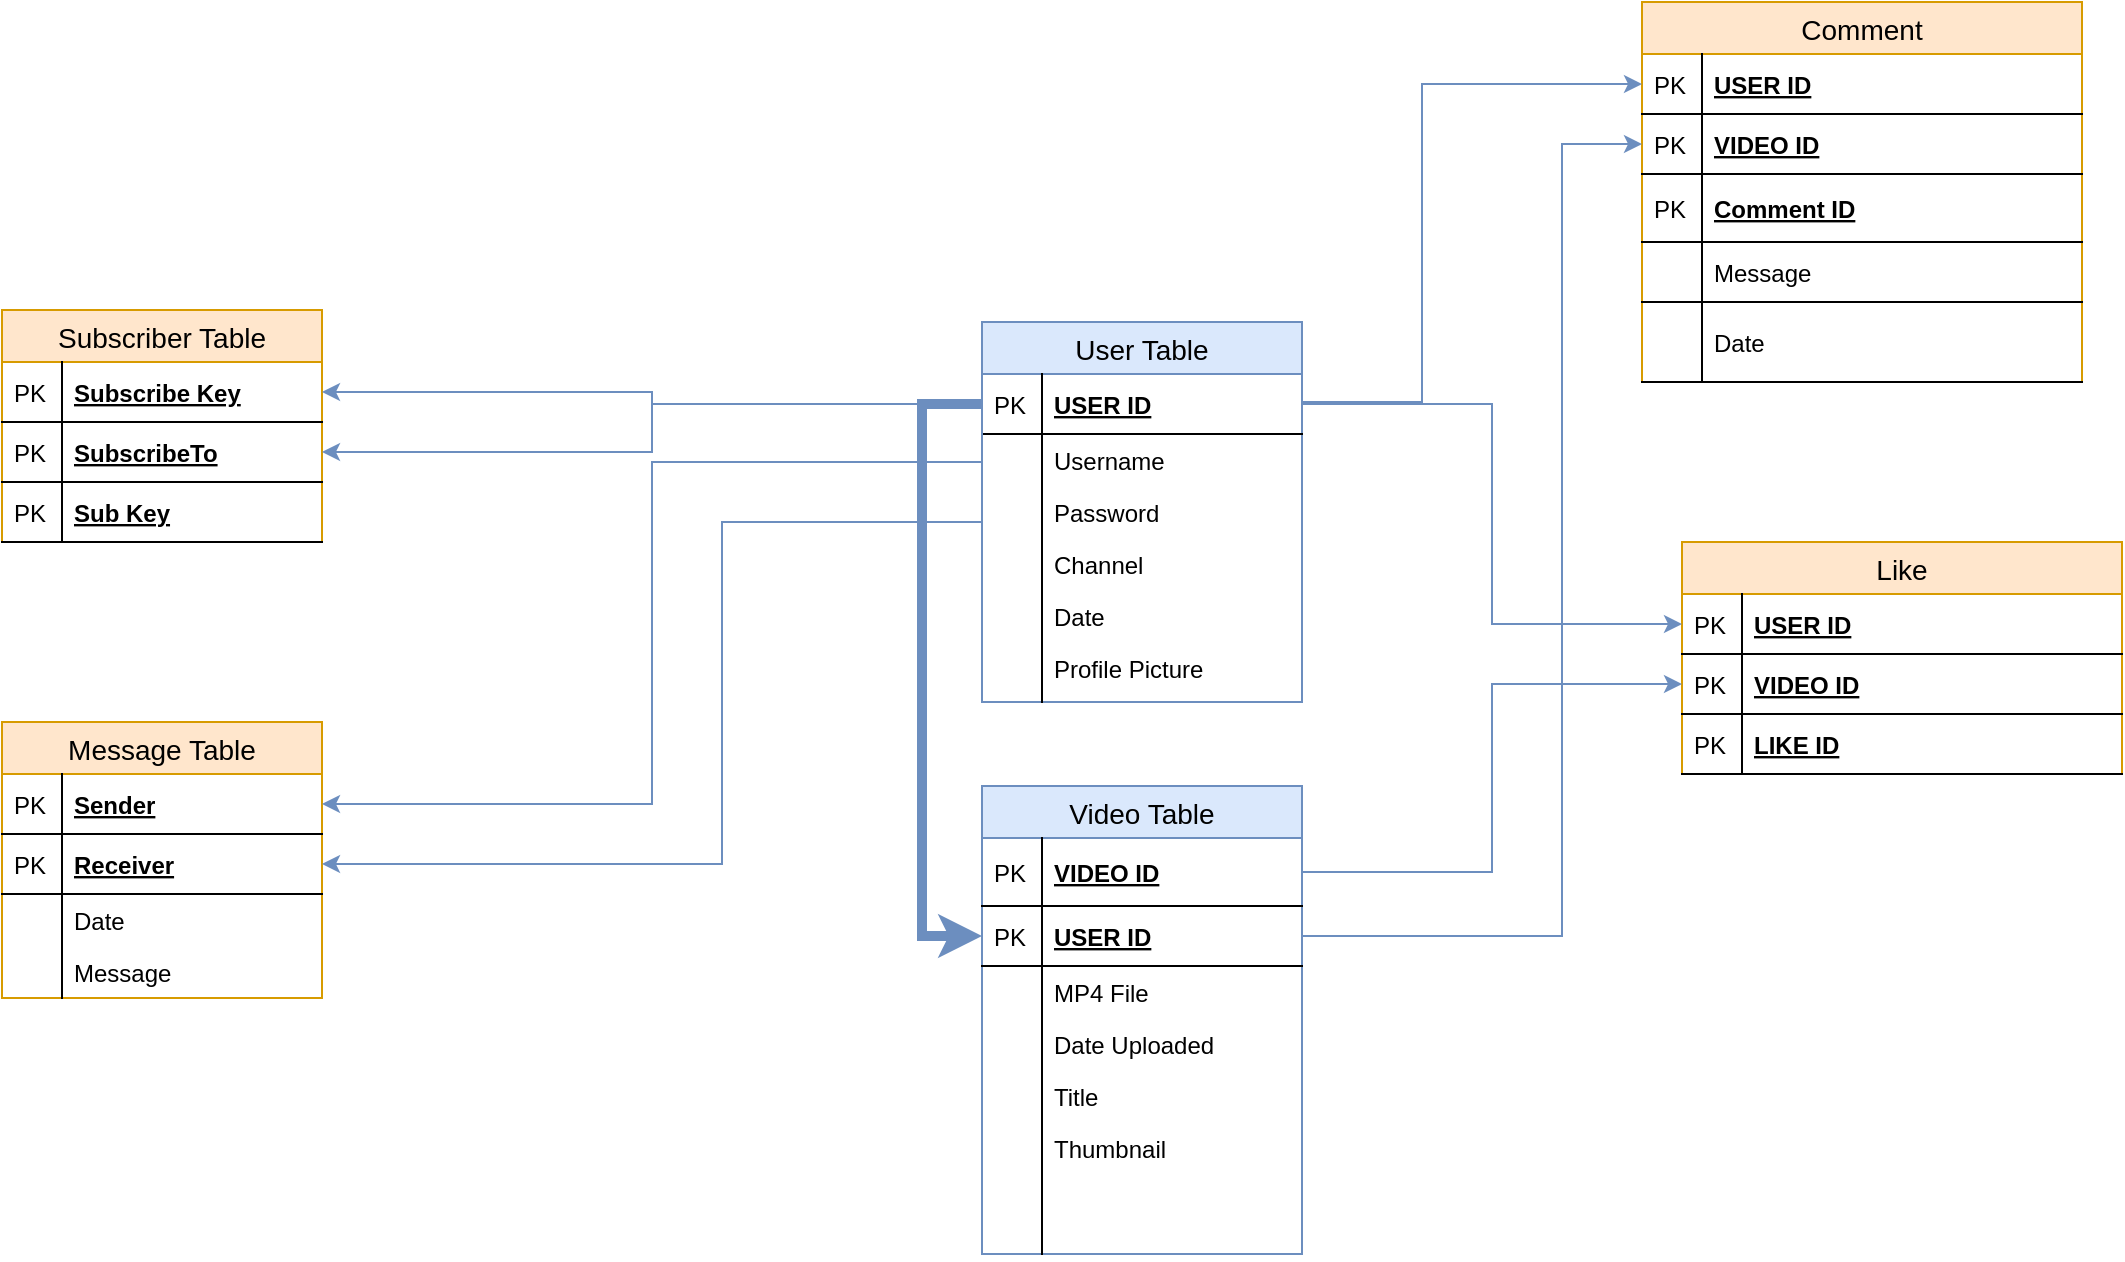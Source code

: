 <mxfile version="12.6.8" type="github"><diagram id="GVBNAt5z_RR89xEFtQZk" name="Page-1"><mxGraphModel dx="1391" dy="885" grid="1" gridSize="10" guides="1" tooltips="1" connect="1" arrows="1" fold="1" page="1" pageScale="1" pageWidth="850" pageHeight="1100" math="0" shadow="0"><root><mxCell id="0"/><mxCell id="1" parent="0"/><mxCell id="QGnwpNtzlgSwknylTwxE-9" value="User Table" style="swimlane;fontStyle=0;childLayout=stackLayout;horizontal=1;startSize=26;fillColor=#dae8fc;horizontalStack=0;resizeParent=1;resizeParentMax=0;resizeLast=0;collapsible=1;marginBottom=0;swimlaneFillColor=#ffffff;align=center;fontSize=14;strokeColor=#6c8ebf;" vertex="1" parent="1"><mxGeometry x="90" y="200" width="160" height="190" as="geometry"/></mxCell><mxCell id="QGnwpNtzlgSwknylTwxE-10" value="USER ID" style="shape=partialRectangle;top=0;left=0;right=0;bottom=1;align=left;verticalAlign=middle;fillColor=none;spacingLeft=34;spacingRight=4;overflow=hidden;rotatable=0;points=[[0,0.5],[1,0.5]];portConstraint=eastwest;dropTarget=0;fontStyle=5;fontSize=12;" vertex="1" parent="QGnwpNtzlgSwknylTwxE-9"><mxGeometry y="26" width="160" height="30" as="geometry"/></mxCell><mxCell id="QGnwpNtzlgSwknylTwxE-11" value="PK" style="shape=partialRectangle;top=0;left=0;bottom=0;fillColor=none;align=left;verticalAlign=middle;spacingLeft=4;spacingRight=4;overflow=hidden;rotatable=0;points=[];portConstraint=eastwest;part=1;fontSize=12;" vertex="1" connectable="0" parent="QGnwpNtzlgSwknylTwxE-10"><mxGeometry width="30" height="30" as="geometry"/></mxCell><mxCell id="QGnwpNtzlgSwknylTwxE-12" value="Username" style="shape=partialRectangle;top=0;left=0;right=0;bottom=0;align=left;verticalAlign=top;fillColor=none;spacingLeft=34;spacingRight=4;overflow=hidden;rotatable=0;points=[[0,0.5],[1,0.5]];portConstraint=eastwest;dropTarget=0;fontSize=12;" vertex="1" parent="QGnwpNtzlgSwknylTwxE-9"><mxGeometry y="56" width="160" height="26" as="geometry"/></mxCell><mxCell id="QGnwpNtzlgSwknylTwxE-13" value="" style="shape=partialRectangle;top=0;left=0;bottom=0;fillColor=none;align=left;verticalAlign=top;spacingLeft=4;spacingRight=4;overflow=hidden;rotatable=0;points=[];portConstraint=eastwest;part=1;fontSize=12;" vertex="1" connectable="0" parent="QGnwpNtzlgSwknylTwxE-12"><mxGeometry width="30" height="26" as="geometry"/></mxCell><mxCell id="QGnwpNtzlgSwknylTwxE-14" value="Password" style="shape=partialRectangle;top=0;left=0;right=0;bottom=0;align=left;verticalAlign=top;fillColor=none;spacingLeft=34;spacingRight=4;overflow=hidden;rotatable=0;points=[[0,0.5],[1,0.5]];portConstraint=eastwest;dropTarget=0;fontSize=12;" vertex="1" parent="QGnwpNtzlgSwknylTwxE-9"><mxGeometry y="82" width="160" height="26" as="geometry"/></mxCell><mxCell id="QGnwpNtzlgSwknylTwxE-15" value="" style="shape=partialRectangle;top=0;left=0;bottom=0;fillColor=none;align=left;verticalAlign=top;spacingLeft=4;spacingRight=4;overflow=hidden;rotatable=0;points=[];portConstraint=eastwest;part=1;fontSize=12;" vertex="1" connectable="0" parent="QGnwpNtzlgSwknylTwxE-14"><mxGeometry width="30" height="26" as="geometry"/></mxCell><mxCell id="QGnwpNtzlgSwknylTwxE-16" value="Channel" style="shape=partialRectangle;top=0;left=0;right=0;bottom=0;align=left;verticalAlign=top;fillColor=none;spacingLeft=34;spacingRight=4;overflow=hidden;rotatable=0;points=[[0,0.5],[1,0.5]];portConstraint=eastwest;dropTarget=0;fontSize=12;" vertex="1" parent="QGnwpNtzlgSwknylTwxE-9"><mxGeometry y="108" width="160" height="26" as="geometry"/></mxCell><mxCell id="QGnwpNtzlgSwknylTwxE-17" value="" style="shape=partialRectangle;top=0;left=0;bottom=0;fillColor=none;align=left;verticalAlign=top;spacingLeft=4;spacingRight=4;overflow=hidden;rotatable=0;points=[];portConstraint=eastwest;part=1;fontSize=12;" vertex="1" connectable="0" parent="QGnwpNtzlgSwknylTwxE-16"><mxGeometry width="30" height="26" as="geometry"/></mxCell><mxCell id="QGnwpNtzlgSwknylTwxE-20" value="Date" style="shape=partialRectangle;top=0;left=0;right=0;bottom=0;align=left;verticalAlign=top;fillColor=none;spacingLeft=34;spacingRight=4;overflow=hidden;rotatable=0;points=[[0,0.5],[1,0.5]];portConstraint=eastwest;dropTarget=0;fontSize=12;" vertex="1" parent="QGnwpNtzlgSwknylTwxE-9"><mxGeometry y="134" width="160" height="26" as="geometry"/></mxCell><mxCell id="QGnwpNtzlgSwknylTwxE-21" value="" style="shape=partialRectangle;top=0;left=0;bottom=0;fillColor=none;align=left;verticalAlign=top;spacingLeft=4;spacingRight=4;overflow=hidden;rotatable=0;points=[];portConstraint=eastwest;part=1;fontSize=12;" vertex="1" connectable="0" parent="QGnwpNtzlgSwknylTwxE-20"><mxGeometry width="30" height="26" as="geometry"/></mxCell><mxCell id="QGnwpNtzlgSwknylTwxE-18" value="Profile Picture" style="shape=partialRectangle;top=0;left=0;right=0;bottom=0;align=left;verticalAlign=top;fillColor=none;spacingLeft=34;spacingRight=4;overflow=hidden;rotatable=0;points=[[0,0.5],[1,0.5]];portConstraint=eastwest;dropTarget=0;fontSize=12;" vertex="1" parent="QGnwpNtzlgSwknylTwxE-9"><mxGeometry y="160" width="160" height="30" as="geometry"/></mxCell><mxCell id="QGnwpNtzlgSwknylTwxE-19" value="" style="shape=partialRectangle;top=0;left=0;bottom=0;fillColor=none;align=left;verticalAlign=top;spacingLeft=4;spacingRight=4;overflow=hidden;rotatable=0;points=[];portConstraint=eastwest;part=1;fontSize=12;" vertex="1" connectable="0" parent="QGnwpNtzlgSwknylTwxE-18"><mxGeometry width="30" height="30" as="geometry"/></mxCell><mxCell id="QGnwpNtzlgSwknylTwxE-23" value="Video Table" style="swimlane;fontStyle=0;childLayout=stackLayout;horizontal=1;startSize=26;fillColor=#dae8fc;horizontalStack=0;resizeParent=1;resizeParentMax=0;resizeLast=0;collapsible=1;marginBottom=0;swimlaneFillColor=#ffffff;align=center;fontSize=14;strokeColor=#6c8ebf;" vertex="1" parent="1"><mxGeometry x="90" y="432" width="160" height="234" as="geometry"/></mxCell><mxCell id="QGnwpNtzlgSwknylTwxE-24" value="VIDEO ID" style="shape=partialRectangle;top=0;left=0;right=0;bottom=1;align=left;verticalAlign=middle;fillColor=none;spacingLeft=34;spacingRight=4;overflow=hidden;rotatable=0;points=[[0,0.5],[1,0.5]];portConstraint=eastwest;dropTarget=0;fontStyle=5;fontSize=12;" vertex="1" parent="QGnwpNtzlgSwknylTwxE-23"><mxGeometry y="26" width="160" height="34" as="geometry"/></mxCell><mxCell id="QGnwpNtzlgSwknylTwxE-25" value="PK" style="shape=partialRectangle;top=0;left=0;bottom=0;fillColor=none;align=left;verticalAlign=middle;spacingLeft=4;spacingRight=4;overflow=hidden;rotatable=0;points=[];portConstraint=eastwest;part=1;fontSize=12;" vertex="1" connectable="0" parent="QGnwpNtzlgSwknylTwxE-24"><mxGeometry width="30" height="34" as="geometry"/></mxCell><mxCell id="QGnwpNtzlgSwknylTwxE-36" value="USER ID" style="shape=partialRectangle;top=0;left=0;right=0;bottom=1;align=left;verticalAlign=middle;fillColor=none;spacingLeft=34;spacingRight=4;overflow=hidden;rotatable=0;points=[[0,0.5],[1,0.5]];portConstraint=eastwest;dropTarget=0;fontStyle=5;fontSize=12;" vertex="1" parent="QGnwpNtzlgSwknylTwxE-23"><mxGeometry y="60" width="160" height="30" as="geometry"/></mxCell><mxCell id="QGnwpNtzlgSwknylTwxE-37" value="PK" style="shape=partialRectangle;top=0;left=0;bottom=0;fillColor=none;align=left;verticalAlign=middle;spacingLeft=4;spacingRight=4;overflow=hidden;rotatable=0;points=[];portConstraint=eastwest;part=1;fontSize=12;" vertex="1" connectable="0" parent="QGnwpNtzlgSwknylTwxE-36"><mxGeometry width="30" height="30" as="geometry"/></mxCell><mxCell id="QGnwpNtzlgSwknylTwxE-26" value="MP4 File" style="shape=partialRectangle;top=0;left=0;right=0;bottom=0;align=left;verticalAlign=top;fillColor=none;spacingLeft=34;spacingRight=4;overflow=hidden;rotatable=0;points=[[0,0.5],[1,0.5]];portConstraint=eastwest;dropTarget=0;fontSize=12;" vertex="1" parent="QGnwpNtzlgSwknylTwxE-23"><mxGeometry y="90" width="160" height="26" as="geometry"/></mxCell><mxCell id="QGnwpNtzlgSwknylTwxE-27" value="" style="shape=partialRectangle;top=0;left=0;bottom=0;fillColor=none;align=left;verticalAlign=top;spacingLeft=4;spacingRight=4;overflow=hidden;rotatable=0;points=[];portConstraint=eastwest;part=1;fontSize=12;" vertex="1" connectable="0" parent="QGnwpNtzlgSwknylTwxE-26"><mxGeometry width="30" height="26" as="geometry"/></mxCell><mxCell id="QGnwpNtzlgSwknylTwxE-28" value="Date Uploaded" style="shape=partialRectangle;top=0;left=0;right=0;bottom=0;align=left;verticalAlign=top;fillColor=none;spacingLeft=34;spacingRight=4;overflow=hidden;rotatable=0;points=[[0,0.5],[1,0.5]];portConstraint=eastwest;dropTarget=0;fontSize=12;" vertex="1" parent="QGnwpNtzlgSwknylTwxE-23"><mxGeometry y="116" width="160" height="26" as="geometry"/></mxCell><mxCell id="QGnwpNtzlgSwknylTwxE-29" value="" style="shape=partialRectangle;top=0;left=0;bottom=0;fillColor=none;align=left;verticalAlign=top;spacingLeft=4;spacingRight=4;overflow=hidden;rotatable=0;points=[];portConstraint=eastwest;part=1;fontSize=12;" vertex="1" connectable="0" parent="QGnwpNtzlgSwknylTwxE-28"><mxGeometry width="30" height="26" as="geometry"/></mxCell><mxCell id="QGnwpNtzlgSwknylTwxE-30" value="Title" style="shape=partialRectangle;top=0;left=0;right=0;bottom=0;align=left;verticalAlign=top;fillColor=none;spacingLeft=34;spacingRight=4;overflow=hidden;rotatable=0;points=[[0,0.5],[1,0.5]];portConstraint=eastwest;dropTarget=0;fontSize=12;" vertex="1" parent="QGnwpNtzlgSwknylTwxE-23"><mxGeometry y="142" width="160" height="26" as="geometry"/></mxCell><mxCell id="QGnwpNtzlgSwknylTwxE-31" value="" style="shape=partialRectangle;top=0;left=0;bottom=0;fillColor=none;align=left;verticalAlign=top;spacingLeft=4;spacingRight=4;overflow=hidden;rotatable=0;points=[];portConstraint=eastwest;part=1;fontSize=12;" vertex="1" connectable="0" parent="QGnwpNtzlgSwknylTwxE-30"><mxGeometry width="30" height="26" as="geometry"/></mxCell><mxCell id="QGnwpNtzlgSwknylTwxE-32" value="Thumbnail" style="shape=partialRectangle;top=0;left=0;right=0;bottom=0;align=left;verticalAlign=top;fillColor=none;spacingLeft=34;spacingRight=4;overflow=hidden;rotatable=0;points=[[0,0.5],[1,0.5]];portConstraint=eastwest;dropTarget=0;fontSize=12;" vertex="1" parent="QGnwpNtzlgSwknylTwxE-23"><mxGeometry y="168" width="160" height="66" as="geometry"/></mxCell><mxCell id="QGnwpNtzlgSwknylTwxE-33" value="" style="shape=partialRectangle;top=0;left=0;bottom=0;fillColor=none;align=left;verticalAlign=top;spacingLeft=4;spacingRight=4;overflow=hidden;rotatable=0;points=[];portConstraint=eastwest;part=1;fontSize=12;" vertex="1" connectable="0" parent="QGnwpNtzlgSwknylTwxE-32"><mxGeometry width="30" height="66" as="geometry"/></mxCell><mxCell id="QGnwpNtzlgSwknylTwxE-38" style="edgeStyle=orthogonalEdgeStyle;rounded=0;orthogonalLoop=1;jettySize=auto;html=1;exitX=0;exitY=0.5;exitDx=0;exitDy=0;entryX=0;entryY=0.5;entryDx=0;entryDy=0;fillColor=#dae8fc;strokeColor=#6c8ebf;strokeWidth=5;" edge="1" parent="1" source="QGnwpNtzlgSwknylTwxE-10" target="QGnwpNtzlgSwknylTwxE-36"><mxGeometry relative="1" as="geometry"><Array as="points"><mxPoint x="60" y="241"/><mxPoint x="60" y="507"/></Array></mxGeometry></mxCell><mxCell id="QGnwpNtzlgSwknylTwxE-39" value="Like" style="swimlane;fontStyle=0;childLayout=stackLayout;horizontal=1;startSize=26;fillColor=#ffe6cc;horizontalStack=0;resizeParent=1;resizeParentMax=0;resizeLast=0;collapsible=1;marginBottom=0;swimlaneFillColor=#ffffff;align=center;fontSize=14;strokeColor=#d79b00;" vertex="1" parent="1"><mxGeometry x="440" y="310" width="220" height="116" as="geometry"/></mxCell><mxCell id="QGnwpNtzlgSwknylTwxE-40" value="USER ID" style="shape=partialRectangle;top=0;left=0;right=0;bottom=1;align=left;verticalAlign=middle;fillColor=none;spacingLeft=34;spacingRight=4;overflow=hidden;rotatable=0;points=[[0,0.5],[1,0.5]];portConstraint=eastwest;dropTarget=0;fontStyle=5;fontSize=12;" vertex="1" parent="QGnwpNtzlgSwknylTwxE-39"><mxGeometry y="26" width="220" height="30" as="geometry"/></mxCell><mxCell id="QGnwpNtzlgSwknylTwxE-41" value="PK" style="shape=partialRectangle;top=0;left=0;bottom=0;fillColor=none;align=left;verticalAlign=middle;spacingLeft=4;spacingRight=4;overflow=hidden;rotatable=0;points=[];portConstraint=eastwest;part=1;fontSize=12;" vertex="1" connectable="0" parent="QGnwpNtzlgSwknylTwxE-40"><mxGeometry width="30" height="30" as="geometry"/></mxCell><mxCell id="QGnwpNtzlgSwknylTwxE-52" value="VIDEO ID" style="shape=partialRectangle;top=0;left=0;right=0;bottom=1;align=left;verticalAlign=middle;fillColor=none;spacingLeft=34;spacingRight=4;overflow=hidden;rotatable=0;points=[[0,0.5],[1,0.5]];portConstraint=eastwest;dropTarget=0;fontStyle=5;fontSize=12;" vertex="1" parent="QGnwpNtzlgSwknylTwxE-39"><mxGeometry y="56" width="220" height="30" as="geometry"/></mxCell><mxCell id="QGnwpNtzlgSwknylTwxE-53" value="PK" style="shape=partialRectangle;top=0;left=0;bottom=0;fillColor=none;align=left;verticalAlign=middle;spacingLeft=4;spacingRight=4;overflow=hidden;rotatable=0;points=[];portConstraint=eastwest;part=1;fontSize=12;" vertex="1" connectable="0" parent="QGnwpNtzlgSwknylTwxE-52"><mxGeometry width="30" height="30" as="geometry"/></mxCell><mxCell id="QGnwpNtzlgSwknylTwxE-54" value="LIKE ID" style="shape=partialRectangle;top=0;left=0;right=0;bottom=1;align=left;verticalAlign=middle;fillColor=none;spacingLeft=34;spacingRight=4;overflow=hidden;rotatable=0;points=[[0,0.5],[1,0.5]];portConstraint=eastwest;dropTarget=0;fontStyle=5;fontSize=12;" vertex="1" parent="QGnwpNtzlgSwknylTwxE-39"><mxGeometry y="86" width="220" height="30" as="geometry"/></mxCell><mxCell id="QGnwpNtzlgSwknylTwxE-55" value="PK" style="shape=partialRectangle;top=0;left=0;bottom=0;fillColor=none;align=left;verticalAlign=middle;spacingLeft=4;spacingRight=4;overflow=hidden;rotatable=0;points=[];portConstraint=eastwest;part=1;fontSize=12;" vertex="1" connectable="0" parent="QGnwpNtzlgSwknylTwxE-54"><mxGeometry width="30" height="30" as="geometry"/></mxCell><object label="Comment" id="QGnwpNtzlgSwknylTwxE-56"><mxCell style="swimlane;fontStyle=0;childLayout=stackLayout;horizontal=1;startSize=26;fillColor=#ffe6cc;horizontalStack=0;resizeParent=1;resizeParentMax=0;resizeLast=0;collapsible=1;marginBottom=0;swimlaneFillColor=#ffffff;align=center;fontSize=14;strokeColor=#d79b00;" vertex="1" parent="1"><mxGeometry x="420" y="40" width="220" height="190" as="geometry"/></mxCell></object><mxCell id="QGnwpNtzlgSwknylTwxE-57" value="USER ID" style="shape=partialRectangle;top=0;left=0;right=0;bottom=1;align=left;verticalAlign=middle;fillColor=none;spacingLeft=34;spacingRight=4;overflow=hidden;rotatable=0;points=[[0,0.5],[1,0.5]];portConstraint=eastwest;dropTarget=0;fontStyle=5;fontSize=12;" vertex="1" parent="QGnwpNtzlgSwknylTwxE-56"><mxGeometry y="26" width="220" height="30" as="geometry"/></mxCell><mxCell id="QGnwpNtzlgSwknylTwxE-58" value="PK" style="shape=partialRectangle;top=0;left=0;bottom=0;fillColor=none;align=left;verticalAlign=middle;spacingLeft=4;spacingRight=4;overflow=hidden;rotatable=0;points=[];portConstraint=eastwest;part=1;fontSize=12;" vertex="1" connectable="0" parent="QGnwpNtzlgSwknylTwxE-57"><mxGeometry width="30" height="30" as="geometry"/></mxCell><mxCell id="QGnwpNtzlgSwknylTwxE-59" value="VIDEO ID" style="shape=partialRectangle;top=0;left=0;right=0;bottom=1;align=left;verticalAlign=middle;fillColor=none;spacingLeft=34;spacingRight=4;overflow=hidden;rotatable=0;points=[[0,0.5],[1,0.5]];portConstraint=eastwest;dropTarget=0;fontStyle=5;fontSize=12;" vertex="1" parent="QGnwpNtzlgSwknylTwxE-56"><mxGeometry y="56" width="220" height="30" as="geometry"/></mxCell><mxCell id="QGnwpNtzlgSwknylTwxE-60" value="PK" style="shape=partialRectangle;top=0;left=0;bottom=0;fillColor=none;align=left;verticalAlign=middle;spacingLeft=4;spacingRight=4;overflow=hidden;rotatable=0;points=[];portConstraint=eastwest;part=1;fontSize=12;" vertex="1" connectable="0" parent="QGnwpNtzlgSwknylTwxE-59"><mxGeometry width="30" height="30" as="geometry"/></mxCell><mxCell id="QGnwpNtzlgSwknylTwxE-61" value="Comment ID" style="shape=partialRectangle;top=0;left=0;right=0;bottom=1;align=left;verticalAlign=middle;fillColor=none;spacingLeft=34;spacingRight=4;overflow=hidden;rotatable=0;points=[[0,0.5],[1,0.5]];portConstraint=eastwest;dropTarget=0;fontStyle=5;fontSize=12;" vertex="1" parent="QGnwpNtzlgSwknylTwxE-56"><mxGeometry y="86" width="220" height="34" as="geometry"/></mxCell><mxCell id="QGnwpNtzlgSwknylTwxE-62" value="PK" style="shape=partialRectangle;top=0;left=0;bottom=0;fillColor=none;align=left;verticalAlign=middle;spacingLeft=4;spacingRight=4;overflow=hidden;rotatable=0;points=[];portConstraint=eastwest;part=1;fontSize=12;" vertex="1" connectable="0" parent="QGnwpNtzlgSwknylTwxE-61"><mxGeometry width="30" height="34" as="geometry"/></mxCell><mxCell id="QGnwpNtzlgSwknylTwxE-71" value="Message" style="shape=partialRectangle;top=0;left=0;right=0;bottom=1;align=left;verticalAlign=middle;fillColor=none;spacingLeft=34;spacingRight=4;overflow=hidden;rotatable=0;points=[[0,0.5],[1,0.5]];portConstraint=eastwest;dropTarget=0;fontStyle=0;fontSize=12;" vertex="1" parent="QGnwpNtzlgSwknylTwxE-56"><mxGeometry y="120" width="220" height="30" as="geometry"/></mxCell><mxCell id="QGnwpNtzlgSwknylTwxE-72" value="" style="shape=partialRectangle;top=0;left=0;bottom=0;fillColor=none;align=left;verticalAlign=middle;spacingLeft=4;spacingRight=4;overflow=hidden;rotatable=0;points=[];portConstraint=eastwest;part=1;fontSize=12;" vertex="1" connectable="0" parent="QGnwpNtzlgSwknylTwxE-71"><mxGeometry width="30" height="30" as="geometry"/></mxCell><mxCell id="QGnwpNtzlgSwknylTwxE-69" value="Date" style="shape=partialRectangle;top=0;left=0;right=0;bottom=1;align=left;verticalAlign=middle;fillColor=none;spacingLeft=34;spacingRight=4;overflow=hidden;rotatable=0;points=[[0,0.5],[1,0.5]];portConstraint=eastwest;dropTarget=0;fontStyle=0;fontSize=12;" vertex="1" parent="QGnwpNtzlgSwknylTwxE-56"><mxGeometry y="150" width="220" height="40" as="geometry"/></mxCell><mxCell id="QGnwpNtzlgSwknylTwxE-70" value="" style="shape=partialRectangle;top=0;left=0;bottom=0;fillColor=none;align=left;verticalAlign=middle;spacingLeft=4;spacingRight=4;overflow=hidden;rotatable=0;points=[];portConstraint=eastwest;part=1;fontSize=12;" vertex="1" connectable="0" parent="QGnwpNtzlgSwknylTwxE-69"><mxGeometry width="30" height="40" as="geometry"/></mxCell><mxCell id="QGnwpNtzlgSwknylTwxE-73" value="Subscriber Table" style="swimlane;fontStyle=0;childLayout=stackLayout;horizontal=1;startSize=26;fillColor=#ffe6cc;horizontalStack=0;resizeParent=1;resizeParentMax=0;resizeLast=0;collapsible=1;marginBottom=0;swimlaneFillColor=#ffffff;align=center;fontSize=14;strokeColor=#d79b00;" vertex="1" parent="1"><mxGeometry x="-400" y="194" width="160" height="116" as="geometry"/></mxCell><mxCell id="QGnwpNtzlgSwknylTwxE-74" value="Subscribe Key" style="shape=partialRectangle;top=0;left=0;right=0;bottom=1;align=left;verticalAlign=middle;fillColor=none;spacingLeft=34;spacingRight=4;overflow=hidden;rotatable=0;points=[[0,0.5],[1,0.5]];portConstraint=eastwest;dropTarget=0;fontStyle=5;fontSize=12;" vertex="1" parent="QGnwpNtzlgSwknylTwxE-73"><mxGeometry y="26" width="160" height="30" as="geometry"/></mxCell><mxCell id="QGnwpNtzlgSwknylTwxE-75" value="PK" style="shape=partialRectangle;top=0;left=0;bottom=0;fillColor=none;align=left;verticalAlign=middle;spacingLeft=4;spacingRight=4;overflow=hidden;rotatable=0;points=[];portConstraint=eastwest;part=1;fontSize=12;" vertex="1" connectable="0" parent="QGnwpNtzlgSwknylTwxE-74"><mxGeometry width="30" height="30" as="geometry"/></mxCell><mxCell id="QGnwpNtzlgSwknylTwxE-86" value="SubscribeTo" style="shape=partialRectangle;top=0;left=0;right=0;bottom=1;align=left;verticalAlign=middle;fillColor=none;spacingLeft=34;spacingRight=4;overflow=hidden;rotatable=0;points=[[0,0.5],[1,0.5]];portConstraint=eastwest;dropTarget=0;fontStyle=5;fontSize=12;" vertex="1" parent="QGnwpNtzlgSwknylTwxE-73"><mxGeometry y="56" width="160" height="30" as="geometry"/></mxCell><mxCell id="QGnwpNtzlgSwknylTwxE-87" value="PK" style="shape=partialRectangle;top=0;left=0;bottom=0;fillColor=none;align=left;verticalAlign=middle;spacingLeft=4;spacingRight=4;overflow=hidden;rotatable=0;points=[];portConstraint=eastwest;part=1;fontSize=12;" vertex="1" connectable="0" parent="QGnwpNtzlgSwknylTwxE-86"><mxGeometry width="30" height="30" as="geometry"/></mxCell><mxCell id="QGnwpNtzlgSwknylTwxE-88" value="Sub Key" style="shape=partialRectangle;top=0;left=0;right=0;bottom=1;align=left;verticalAlign=middle;fillColor=none;spacingLeft=34;spacingRight=4;overflow=hidden;rotatable=0;points=[[0,0.5],[1,0.5]];portConstraint=eastwest;dropTarget=0;fontStyle=5;fontSize=12;" vertex="1" parent="QGnwpNtzlgSwknylTwxE-73"><mxGeometry y="86" width="160" height="30" as="geometry"/></mxCell><mxCell id="QGnwpNtzlgSwknylTwxE-89" value="PK" style="shape=partialRectangle;top=0;left=0;bottom=0;fillColor=none;align=left;verticalAlign=middle;spacingLeft=4;spacingRight=4;overflow=hidden;rotatable=0;points=[];portConstraint=eastwest;part=1;fontSize=12;" vertex="1" connectable="0" parent="QGnwpNtzlgSwknylTwxE-88"><mxGeometry width="30" height="30" as="geometry"/></mxCell><mxCell id="QGnwpNtzlgSwknylTwxE-90" style="edgeStyle=orthogonalEdgeStyle;rounded=0;orthogonalLoop=1;jettySize=auto;html=1;exitX=1;exitY=0.5;exitDx=0;exitDy=0;entryX=0;entryY=0.5;entryDx=0;entryDy=0;fillColor=#dae8fc;strokeColor=#6c8ebf;" edge="1" parent="1" source="QGnwpNtzlgSwknylTwxE-10" target="QGnwpNtzlgSwknylTwxE-40"><mxGeometry relative="1" as="geometry"/></mxCell><mxCell id="QGnwpNtzlgSwknylTwxE-91" style="edgeStyle=orthogonalEdgeStyle;rounded=0;orthogonalLoop=1;jettySize=auto;html=1;exitX=1;exitY=0.5;exitDx=0;exitDy=0;entryX=0;entryY=0.5;entryDx=0;entryDy=0;fillColor=#dae8fc;strokeColor=#6c8ebf;" edge="1" parent="1" source="QGnwpNtzlgSwknylTwxE-24" target="QGnwpNtzlgSwknylTwxE-52"><mxGeometry relative="1" as="geometry"><mxPoint x="260" y="251" as="sourcePoint"/><mxPoint x="300" y="731.0" as="targetPoint"/></mxGeometry></mxCell><mxCell id="QGnwpNtzlgSwknylTwxE-92" style="edgeStyle=orthogonalEdgeStyle;rounded=0;orthogonalLoop=1;jettySize=auto;html=1;exitX=1;exitY=0.5;exitDx=0;exitDy=0;entryX=0;entryY=0.5;entryDx=0;entryDy=0;fillColor=#dae8fc;strokeColor=#6c8ebf;" edge="1" parent="1" source="QGnwpNtzlgSwknylTwxE-10" target="QGnwpNtzlgSwknylTwxE-57"><mxGeometry relative="1" as="geometry"><mxPoint x="260" y="251" as="sourcePoint"/><mxPoint x="450" y="361" as="targetPoint"/><Array as="points"><mxPoint x="310" y="240"/><mxPoint x="310" y="81"/></Array></mxGeometry></mxCell><mxCell id="QGnwpNtzlgSwknylTwxE-93" style="edgeStyle=orthogonalEdgeStyle;rounded=0;orthogonalLoop=1;jettySize=auto;html=1;exitX=1;exitY=0.5;exitDx=0;exitDy=0;entryX=0;entryY=0.5;entryDx=0;entryDy=0;fillColor=#dae8fc;strokeColor=#6c8ebf;" edge="1" parent="1" source="QGnwpNtzlgSwknylTwxE-36" target="QGnwpNtzlgSwknylTwxE-59"><mxGeometry relative="1" as="geometry"><mxPoint x="260" y="485" as="sourcePoint"/><mxPoint x="450" y="391" as="targetPoint"/><Array as="points"><mxPoint x="380" y="507"/><mxPoint x="380" y="111"/></Array></mxGeometry></mxCell><mxCell id="QGnwpNtzlgSwknylTwxE-94" style="edgeStyle=orthogonalEdgeStyle;rounded=0;orthogonalLoop=1;jettySize=auto;html=1;exitX=0;exitY=0.5;exitDx=0;exitDy=0;entryX=1;entryY=0.5;entryDx=0;entryDy=0;fillColor=#dae8fc;strokeColor=#6c8ebf;" edge="1" parent="1" source="QGnwpNtzlgSwknylTwxE-10" target="QGnwpNtzlgSwknylTwxE-74"><mxGeometry relative="1" as="geometry"><mxPoint x="100" y="251" as="sourcePoint"/><mxPoint x="100" y="517.0" as="targetPoint"/></mxGeometry></mxCell><mxCell id="QGnwpNtzlgSwknylTwxE-95" style="edgeStyle=orthogonalEdgeStyle;rounded=0;orthogonalLoop=1;jettySize=auto;html=1;exitX=0;exitY=0.5;exitDx=0;exitDy=0;entryX=1;entryY=0.5;entryDx=0;entryDy=0;fillColor=#dae8fc;strokeColor=#6c8ebf;" edge="1" parent="1" source="QGnwpNtzlgSwknylTwxE-10" target="QGnwpNtzlgSwknylTwxE-86"><mxGeometry relative="1" as="geometry"><mxPoint x="100" y="251" as="sourcePoint"/><mxPoint x="90" y="101" as="targetPoint"/></mxGeometry></mxCell><mxCell id="QGnwpNtzlgSwknylTwxE-96" value="Message Table" style="swimlane;fontStyle=0;childLayout=stackLayout;horizontal=1;startSize=26;fillColor=#ffe6cc;horizontalStack=0;resizeParent=1;resizeParentMax=0;resizeLast=0;collapsible=1;marginBottom=0;swimlaneFillColor=#ffffff;align=center;fontSize=14;strokeColor=#d79b00;" vertex="1" parent="1"><mxGeometry x="-400" y="400" width="160" height="138" as="geometry"/></mxCell><mxCell id="QGnwpNtzlgSwknylTwxE-97" value="Sender" style="shape=partialRectangle;top=0;left=0;right=0;bottom=1;align=left;verticalAlign=middle;fillColor=none;spacingLeft=34;spacingRight=4;overflow=hidden;rotatable=0;points=[[0,0.5],[1,0.5]];portConstraint=eastwest;dropTarget=0;fontStyle=5;fontSize=12;" vertex="1" parent="QGnwpNtzlgSwknylTwxE-96"><mxGeometry y="26" width="160" height="30" as="geometry"/></mxCell><mxCell id="QGnwpNtzlgSwknylTwxE-98" value="PK" style="shape=partialRectangle;top=0;left=0;bottom=0;fillColor=none;align=left;verticalAlign=middle;spacingLeft=4;spacingRight=4;overflow=hidden;rotatable=0;points=[];portConstraint=eastwest;part=1;fontSize=12;" vertex="1" connectable="0" parent="QGnwpNtzlgSwknylTwxE-97"><mxGeometry width="30" height="30" as="geometry"/></mxCell><mxCell id="QGnwpNtzlgSwknylTwxE-109" value="Receiver" style="shape=partialRectangle;top=0;left=0;right=0;bottom=1;align=left;verticalAlign=middle;fillColor=none;spacingLeft=34;spacingRight=4;overflow=hidden;rotatable=0;points=[[0,0.5],[1,0.5]];portConstraint=eastwest;dropTarget=0;fontStyle=5;fontSize=12;" vertex="1" parent="QGnwpNtzlgSwknylTwxE-96"><mxGeometry y="56" width="160" height="30" as="geometry"/></mxCell><mxCell id="QGnwpNtzlgSwknylTwxE-110" value="PK" style="shape=partialRectangle;top=0;left=0;bottom=0;fillColor=none;align=left;verticalAlign=middle;spacingLeft=4;spacingRight=4;overflow=hidden;rotatable=0;points=[];portConstraint=eastwest;part=1;fontSize=12;" vertex="1" connectable="0" parent="QGnwpNtzlgSwknylTwxE-109"><mxGeometry width="30" height="30" as="geometry"/></mxCell><mxCell id="QGnwpNtzlgSwknylTwxE-99" value="Date" style="shape=partialRectangle;top=0;left=0;right=0;bottom=0;align=left;verticalAlign=top;fillColor=none;spacingLeft=34;spacingRight=4;overflow=hidden;rotatable=0;points=[[0,0.5],[1,0.5]];portConstraint=eastwest;dropTarget=0;fontSize=12;" vertex="1" parent="QGnwpNtzlgSwknylTwxE-96"><mxGeometry y="86" width="160" height="26" as="geometry"/></mxCell><mxCell id="QGnwpNtzlgSwknylTwxE-100" value="" style="shape=partialRectangle;top=0;left=0;bottom=0;fillColor=none;align=left;verticalAlign=top;spacingLeft=4;spacingRight=4;overflow=hidden;rotatable=0;points=[];portConstraint=eastwest;part=1;fontSize=12;" vertex="1" connectable="0" parent="QGnwpNtzlgSwknylTwxE-99"><mxGeometry width="30" height="26" as="geometry"/></mxCell><mxCell id="QGnwpNtzlgSwknylTwxE-101" value="Message" style="shape=partialRectangle;top=0;left=0;right=0;bottom=0;align=left;verticalAlign=top;fillColor=none;spacingLeft=34;spacingRight=4;overflow=hidden;rotatable=0;points=[[0,0.5],[1,0.5]];portConstraint=eastwest;dropTarget=0;fontSize=12;" vertex="1" parent="QGnwpNtzlgSwknylTwxE-96"><mxGeometry y="112" width="160" height="26" as="geometry"/></mxCell><mxCell id="QGnwpNtzlgSwknylTwxE-102" value="" style="shape=partialRectangle;top=0;left=0;bottom=0;fillColor=none;align=left;verticalAlign=top;spacingLeft=4;spacingRight=4;overflow=hidden;rotatable=0;points=[];portConstraint=eastwest;part=1;fontSize=12;" vertex="1" connectable="0" parent="QGnwpNtzlgSwknylTwxE-101"><mxGeometry width="30" height="26" as="geometry"/></mxCell><mxCell id="QGnwpNtzlgSwknylTwxE-112" style="edgeStyle=orthogonalEdgeStyle;rounded=0;orthogonalLoop=1;jettySize=auto;html=1;entryX=1;entryY=0.5;entryDx=0;entryDy=0;fillColor=#dae8fc;strokeColor=#6c8ebf;exitX=0;exitY=0.5;exitDx=0;exitDy=0;" edge="1" parent="1" source="QGnwpNtzlgSwknylTwxE-10" target="QGnwpNtzlgSwknylTwxE-97"><mxGeometry relative="1" as="geometry"><mxPoint x="30" y="260" as="sourcePoint"/><mxPoint x="-240" y="245" as="targetPoint"/><Array as="points"><mxPoint x="90" y="270"/><mxPoint x="-75" y="270"/><mxPoint x="-75" y="441"/></Array></mxGeometry></mxCell><mxCell id="QGnwpNtzlgSwknylTwxE-113" style="edgeStyle=orthogonalEdgeStyle;rounded=0;orthogonalLoop=1;jettySize=auto;html=1;entryX=1;entryY=0.5;entryDx=0;entryDy=0;fillColor=#dae8fc;strokeColor=#6c8ebf;exitX=0;exitY=0.5;exitDx=0;exitDy=0;" edge="1" parent="1" source="QGnwpNtzlgSwknylTwxE-10" target="QGnwpNtzlgSwknylTwxE-109"><mxGeometry relative="1" as="geometry"><mxPoint x="-20" y="250" as="sourcePoint"/><mxPoint x="-240" y="275" as="targetPoint"/><Array as="points"><mxPoint x="90" y="300"/><mxPoint x="-40" y="300"/><mxPoint x="-40" y="471"/></Array></mxGeometry></mxCell></root></mxGraphModel></diagram></mxfile>